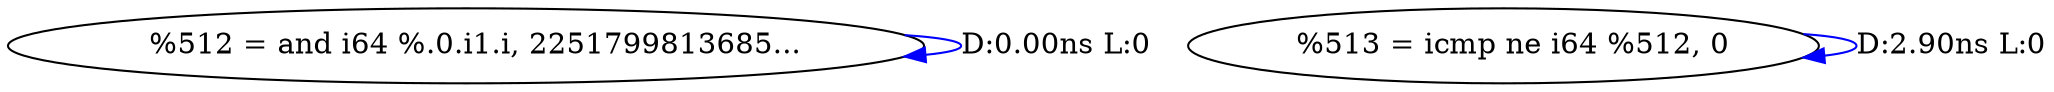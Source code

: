 digraph {
Node0x3360420[label="  %512 = and i64 %.0.i1.i, 2251799813685..."];
Node0x3360420 -> Node0x3360420[label="D:0.00ns L:0",color=blue];
Node0x3360500[label="  %513 = icmp ne i64 %512, 0"];
Node0x3360500 -> Node0x3360500[label="D:2.90ns L:0",color=blue];
}
